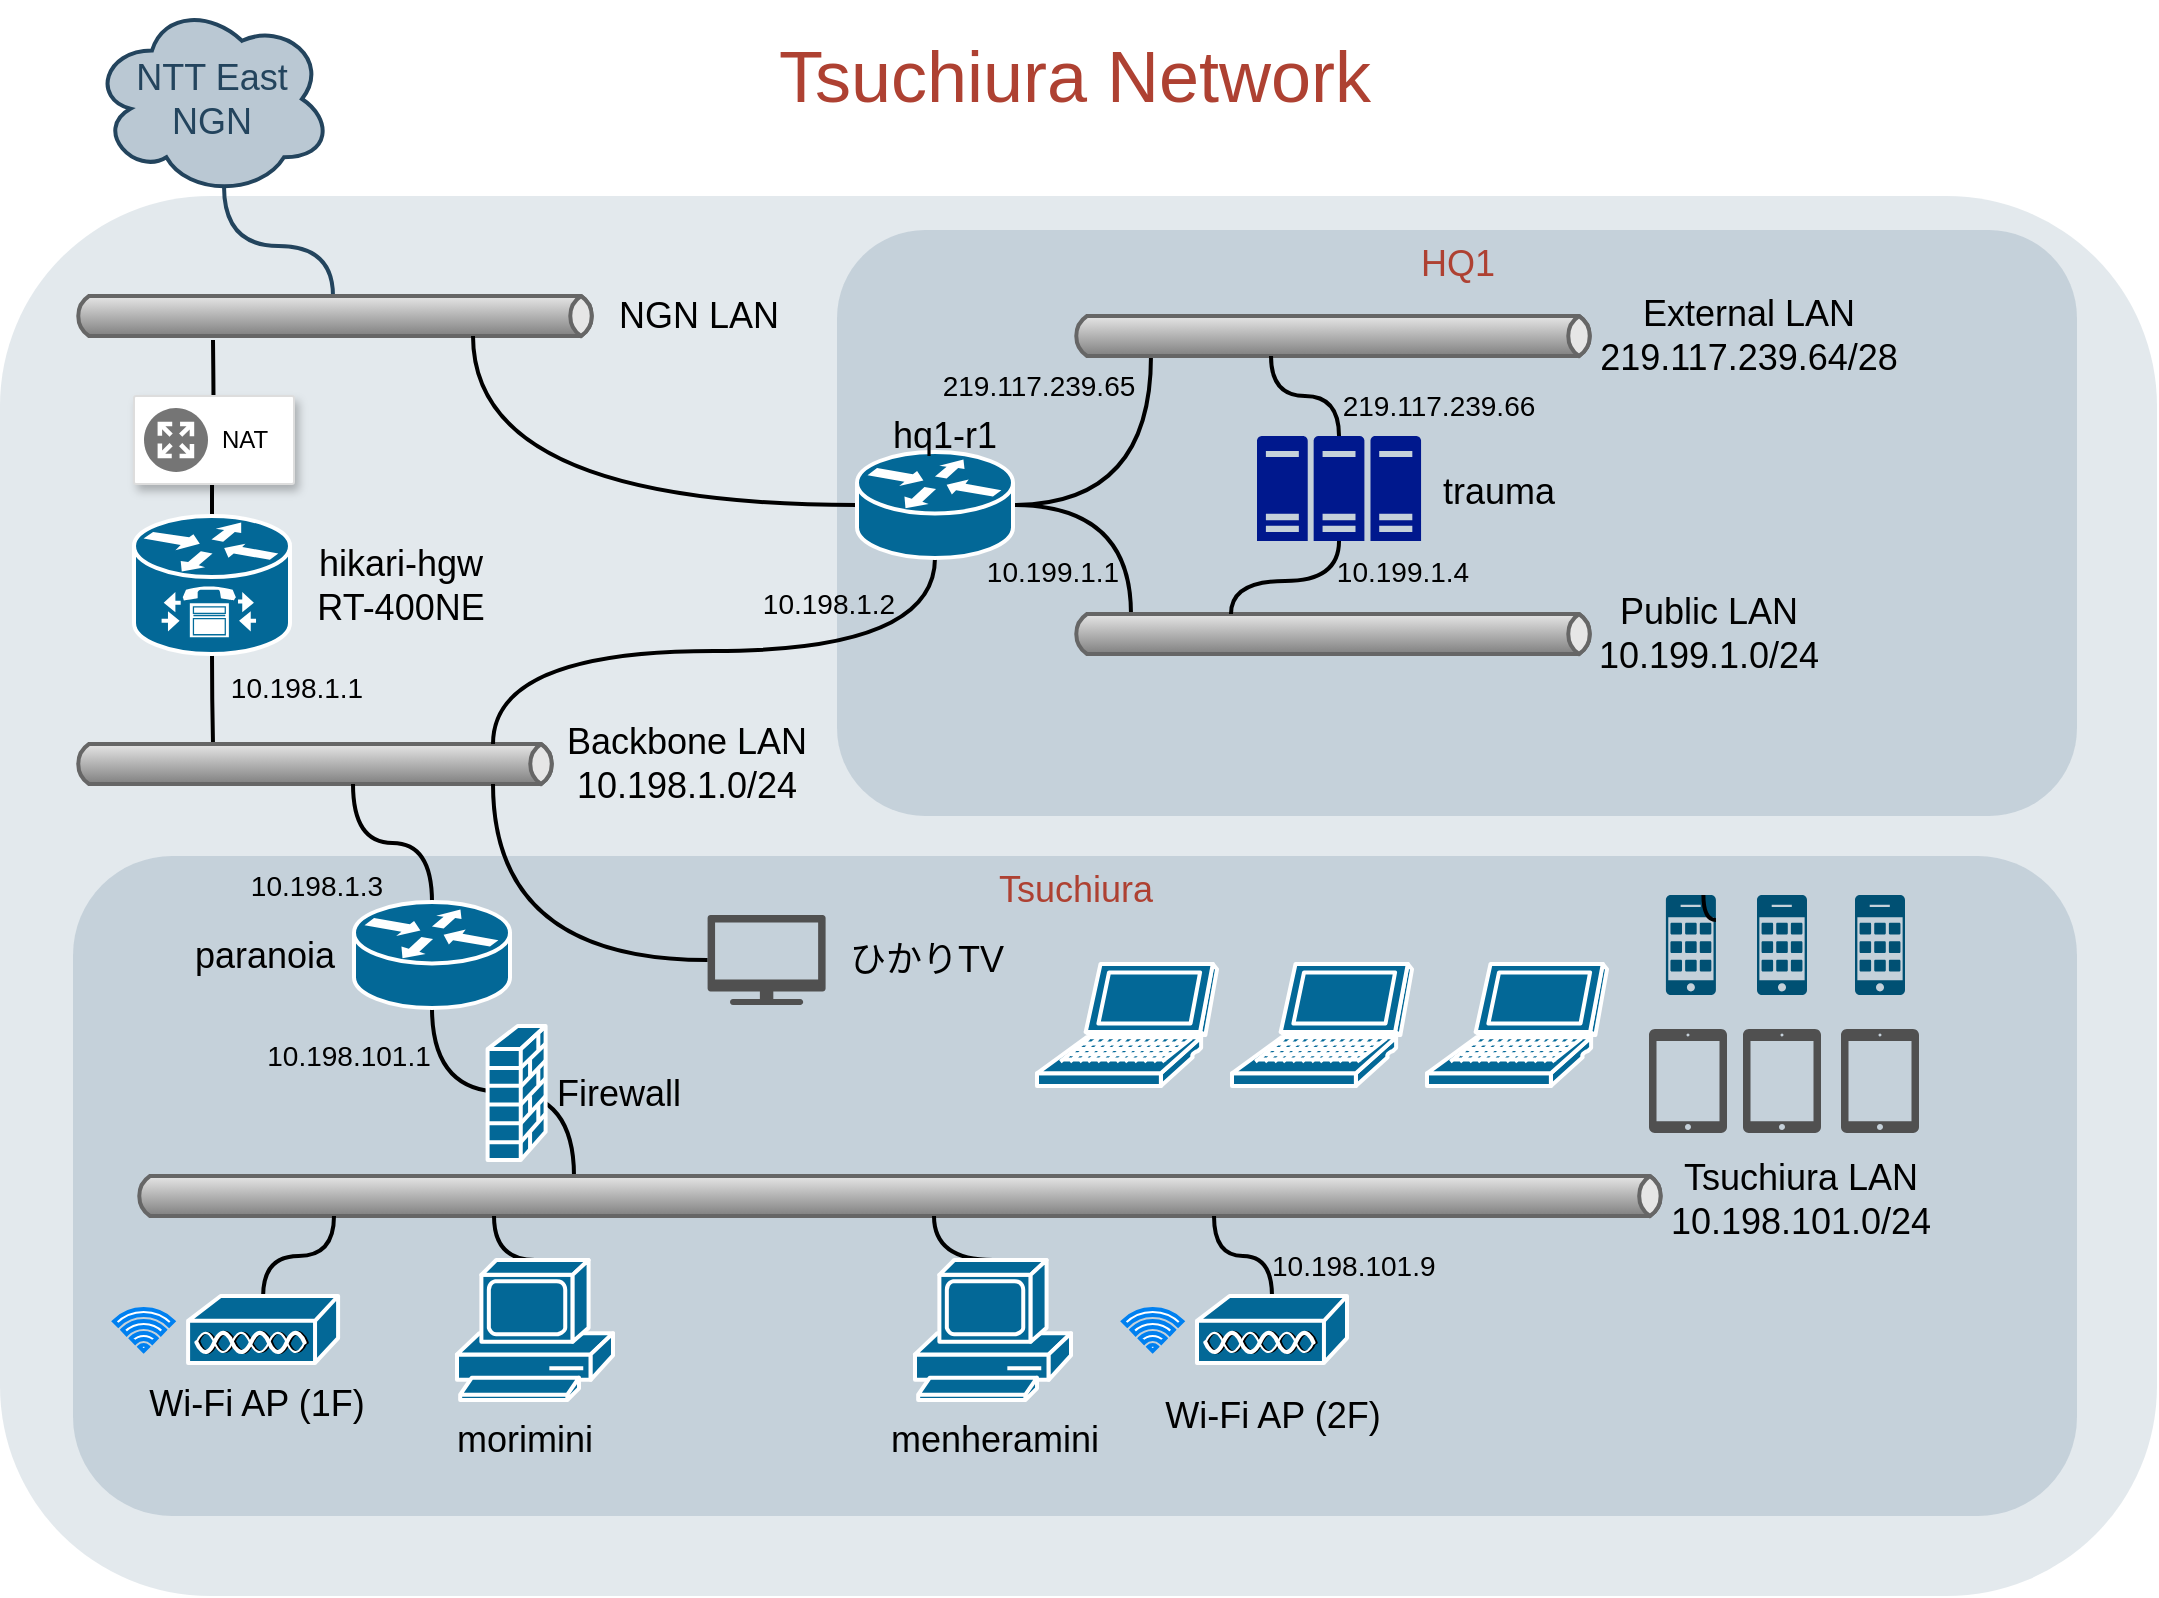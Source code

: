 <mxfile version="20.2.3" type="github">
  <diagram id="a45cf8ec-cd66-6f27-3ac3-be6e809c9e4a" name="Page-1">
    <mxGraphModel dx="1426" dy="779" grid="1" gridSize="10" guides="1" tooltips="1" connect="1" arrows="1" fold="1" page="1" pageScale="1" pageWidth="1169" pageHeight="827" background="none" math="0" shadow="0">
      <root>
        <mxCell id="0" />
        <mxCell id="1" parent="0" />
        <mxCell id="3" value="" style="rounded=1;whiteSpace=wrap;html=1;shadow=0;strokeColor=none;fillColor=#BAC8D3;gradientColor=none;fontSize=18;fontColor=#F08705;opacity=40;fontStyle=0;strokeWidth=3;" parent="1" vertex="1">
          <mxGeometry x="50" y="106" width="1078.5" height="700" as="geometry" />
        </mxCell>
        <mxCell id="4" value="HQ1" style="rounded=1;whiteSpace=wrap;html=1;shadow=0;strokeColor=none;fillColor=#BAC8D3;gradientColor=none;fontSize=18;fontColor=#AE4132;verticalAlign=top;opacity=70;fontStyle=0;strokeWidth=3;" parent="1" vertex="1">
          <mxGeometry x="468.5" y="123" width="620" height="293" as="geometry" />
        </mxCell>
        <mxCell id="5" value="Tsuchiura" style="rounded=1;whiteSpace=wrap;html=1;shadow=0;strokeColor=none;fillColor=#BAC8D3;gradientColor=none;fontSize=18;fontColor=#AE4132;verticalAlign=top;fontStyle=0;opacity=70;strokeWidth=3;" parent="1" vertex="1">
          <mxGeometry x="86.5" y="436" width="1002" height="330" as="geometry" />
        </mxCell>
        <mxCell id="49" value="&lt;div&gt;NTT East&lt;/div&gt;&lt;div&gt;NGN&lt;br&gt;&lt;/div&gt;" style="ellipse;shape=cloud;whiteSpace=wrap;html=1;shadow=0;strokeColor=#23445D;fillColor=#BAC8D3;gradientColor=none;fontSize=18;fontColor=#23445D;fontStyle=0;gradientDirection=north;strokeWidth=2;" parent="1" vertex="1">
          <mxGeometry x="96" y="9" width="120" height="97" as="geometry" />
        </mxCell>
        <mxCell id="115" style="edgeStyle=orthogonalEdgeStyle;html=1;startArrow=none;startFill=0;endArrow=none;endFill=0;fontSize=18;fontColor=#F08705;strokeColor=#23445D;strokeWidth=2;fontStyle=0;exitX=0;exitY=0;exitDx=130;exitDy=0;exitPerimeter=0;curved=1;entryX=0.55;entryY=0.95;entryDx=0;entryDy=0;entryPerimeter=0;" parent="1" source="m5FgOGLgWKNUPv2Rc4Aq-174" target="49" edge="1">
          <mxGeometry relative="1" as="geometry">
            <mxPoint x="158.5" y="196" as="sourcePoint" />
            <mxPoint x="160" y="110" as="targetPoint" />
          </mxGeometry>
        </mxCell>
        <mxCell id="168" value="Tsuchiura Network" style="text;html=1;strokeColor=none;fillColor=none;align=center;verticalAlign=middle;whiteSpace=wrap;overflow=hidden;shadow=0;fontSize=36;fontColor=#AE4132;fontStyle=0" parent="1" vertex="1">
          <mxGeometry x="272" y="22" width="631" height="45" as="geometry" />
        </mxCell>
        <mxCell id="171" style="edgeStyle=orthogonalEdgeStyle;rounded=0;jumpStyle=none;html=1;exitX=0;exitY=0.5;entryX=0;entryY=0.5;shadow=0;labelBackgroundColor=none;startArrow=none;startFill=0;endArrow=classic;endFill=1;endSize=6;jettySize=auto;orthogonalLoop=1;strokeColor=#23445D;strokeWidth=2;fillColor=#F08705;fontFamily=Helvetica;fontSize=14;fontColor=#F08705;align=left;fontStyle=0" parent="1" source="168" target="168" edge="1">
          <mxGeometry relative="1" as="geometry" />
        </mxCell>
        <mxCell id="m5FgOGLgWKNUPv2Rc4Aq-177" style="edgeStyle=orthogonalEdgeStyle;orthogonalLoop=1;jettySize=auto;html=1;entryX=0;entryY=1;entryDx=70;entryDy=0;entryPerimeter=0;fontSize=18;endArrow=none;endFill=0;strokeWidth=2;curved=1;" edge="1" parent="1" source="m5FgOGLgWKNUPv2Rc4Aq-173">
          <mxGeometry relative="1" as="geometry">
            <mxPoint x="156" y="211.5" as="sourcePoint" />
            <mxPoint x="156.5" y="178" as="targetPoint" />
          </mxGeometry>
        </mxCell>
        <mxCell id="m5FgOGLgWKNUPv2Rc4Aq-180" style="edgeStyle=orthogonalEdgeStyle;orthogonalLoop=1;jettySize=auto;html=1;exitX=0.5;exitY=1;exitDx=0;exitDy=0;exitPerimeter=0;entryX=0;entryY=0;entryDx=70;entryDy=0;entryPerimeter=0;fontSize=18;endArrow=none;endFill=0;strokeWidth=2;curved=1;" edge="1" parent="1" source="m5FgOGLgWKNUPv2Rc4Aq-173" target="m5FgOGLgWKNUPv2Rc4Aq-179">
          <mxGeometry relative="1" as="geometry" />
        </mxCell>
        <mxCell id="m5FgOGLgWKNUPv2Rc4Aq-173" value="" style="shape=mxgraph.cisco.routers.ip_telephony_router;sketch=0;html=1;pointerEvents=1;dashed=0;fillColor=#036897;strokeColor=#ffffff;strokeWidth=2;verticalLabelPosition=bottom;verticalAlign=top;align=center;outlineConnect=0;" vertex="1" parent="1">
          <mxGeometry x="117" y="266" width="78" height="69" as="geometry" />
        </mxCell>
        <mxCell id="m5FgOGLgWKNUPv2Rc4Aq-174" value="" style="strokeWidth=2;strokeColor=#666666;dashed=0;align=center;html=1;fontSize=8;shape=mxgraph.eip.messageChannel;shadow=0;fillColor=#FFFFFF;gradientColor=none;fontColor=#F08705;fontStyle=0" vertex="1" parent="1">
          <mxGeometry x="86.5" y="156" width="262" height="20" as="geometry" />
        </mxCell>
        <mxCell id="m5FgOGLgWKNUPv2Rc4Aq-176" value="&lt;font style=&quot;font-size: 18px;&quot;&gt;NGN LAN&lt;/font&gt;" style="text;html=1;resizable=0;autosize=1;align=center;verticalAlign=middle;points=[];fillColor=none;strokeColor=none;rounded=0;" vertex="1" parent="1">
          <mxGeometry x="348.5" y="146" width="100" height="40" as="geometry" />
        </mxCell>
        <mxCell id="m5FgOGLgWKNUPv2Rc4Aq-179" value="" style="strokeWidth=2;strokeColor=#666666;dashed=0;align=center;html=1;fontSize=8;shape=mxgraph.eip.messageChannel;shadow=0;fillColor=#FFFFFF;gradientColor=none;fontColor=#F08705;fontStyle=0" vertex="1" parent="1">
          <mxGeometry x="86.5" y="380" width="242" height="20" as="geometry" />
        </mxCell>
        <mxCell id="m5FgOGLgWKNUPv2Rc4Aq-184" style="edgeStyle=orthogonalEdgeStyle;curved=1;orthogonalLoop=1;jettySize=auto;html=1;exitX=0;exitY=0.5;exitDx=0;exitDy=0;exitPerimeter=0;entryX=0;entryY=1;entryDx=200;entryDy=0;entryPerimeter=0;fontSize=18;endArrow=none;endFill=0;strokeWidth=2;" edge="1" parent="1" source="m5FgOGLgWKNUPv2Rc4Aq-183" target="m5FgOGLgWKNUPv2Rc4Aq-174">
          <mxGeometry relative="1" as="geometry" />
        </mxCell>
        <mxCell id="m5FgOGLgWKNUPv2Rc4Aq-185" style="edgeStyle=orthogonalEdgeStyle;curved=1;orthogonalLoop=1;jettySize=auto;html=1;exitX=0.5;exitY=1;exitDx=0;exitDy=0;exitPerimeter=0;entryX=0;entryY=0;entryDx=210;entryDy=0;entryPerimeter=0;fontSize=18;endArrow=none;endFill=0;strokeWidth=2;" edge="1" parent="1" source="m5FgOGLgWKNUPv2Rc4Aq-183" target="m5FgOGLgWKNUPv2Rc4Aq-179">
          <mxGeometry relative="1" as="geometry" />
        </mxCell>
        <mxCell id="m5FgOGLgWKNUPv2Rc4Aq-208" style="edgeStyle=orthogonalEdgeStyle;curved=1;orthogonalLoop=1;jettySize=auto;html=1;exitX=1;exitY=0.5;exitDx=0;exitDy=0;exitPerimeter=0;entryX=0;entryY=1;entryDx=40;entryDy=0;entryPerimeter=0;fontSize=18;endArrow=none;endFill=0;strokeWidth=2;" edge="1" parent="1" source="m5FgOGLgWKNUPv2Rc4Aq-183" target="m5FgOGLgWKNUPv2Rc4Aq-206">
          <mxGeometry relative="1" as="geometry" />
        </mxCell>
        <mxCell id="m5FgOGLgWKNUPv2Rc4Aq-217" style="edgeStyle=orthogonalEdgeStyle;curved=1;orthogonalLoop=1;jettySize=auto;html=1;exitX=1;exitY=0.5;exitDx=0;exitDy=0;exitPerimeter=0;entryX=0;entryY=0;entryDx=30;entryDy=0;entryPerimeter=0;fontSize=18;endArrow=none;endFill=0;strokeWidth=2;" edge="1" parent="1" source="m5FgOGLgWKNUPv2Rc4Aq-183" target="m5FgOGLgWKNUPv2Rc4Aq-215">
          <mxGeometry relative="1" as="geometry" />
        </mxCell>
        <mxCell id="m5FgOGLgWKNUPv2Rc4Aq-183" value="" style="shape=mxgraph.cisco.routers.router;sketch=0;html=1;pointerEvents=1;dashed=0;fillColor=#036897;strokeColor=#ffffff;strokeWidth=2;verticalLabelPosition=bottom;verticalAlign=top;align=center;outlineConnect=0;fontSize=18;" vertex="1" parent="1">
          <mxGeometry x="478.5" y="234" width="78" height="53" as="geometry" />
        </mxCell>
        <mxCell id="m5FgOGLgWKNUPv2Rc4Aq-187" style="edgeStyle=orthogonalEdgeStyle;curved=1;orthogonalLoop=1;jettySize=auto;html=1;entryX=0;entryY=1;entryDx=140;entryDy=0;entryPerimeter=0;fontSize=18;endArrow=none;endFill=0;strokeWidth=2;" edge="1" parent="1" source="m5FgOGLgWKNUPv2Rc4Aq-186" target="m5FgOGLgWKNUPv2Rc4Aq-179">
          <mxGeometry relative="1" as="geometry" />
        </mxCell>
        <mxCell id="m5FgOGLgWKNUPv2Rc4Aq-189" style="edgeStyle=orthogonalEdgeStyle;curved=1;orthogonalLoop=1;jettySize=auto;html=1;exitX=0.5;exitY=1;exitDx=0;exitDy=0;exitPerimeter=0;entryX=0;entryY=0;entryDx=220;entryDy=0;entryPerimeter=0;fontSize=18;endArrow=none;endFill=0;strokeWidth=2;" edge="1" parent="1" source="m5FgOGLgWKNUPv2Rc4Aq-186" target="m5FgOGLgWKNUPv2Rc4Aq-188">
          <mxGeometry relative="1" as="geometry" />
        </mxCell>
        <mxCell id="m5FgOGLgWKNUPv2Rc4Aq-186" value="" style="shape=mxgraph.cisco.routers.router;sketch=0;html=1;pointerEvents=1;dashed=0;fillColor=#036897;strokeColor=#ffffff;strokeWidth=2;verticalLabelPosition=bottom;verticalAlign=top;align=center;outlineConnect=0;fontSize=18;" vertex="1" parent="1">
          <mxGeometry x="227" y="459" width="78" height="53" as="geometry" />
        </mxCell>
        <mxCell id="m5FgOGLgWKNUPv2Rc4Aq-188" value="" style="strokeWidth=2;strokeColor=#666666;dashed=0;align=center;html=1;fontSize=8;shape=mxgraph.eip.messageChannel;shadow=0;fillColor=#FFFFFF;gradientColor=none;fontColor=#F08705;fontStyle=0" vertex="1" parent="1">
          <mxGeometry x="117" y="596" width="765.95" height="20" as="geometry" />
        </mxCell>
        <mxCell id="m5FgOGLgWKNUPv2Rc4Aq-190" value="&lt;div&gt;&lt;font style=&quot;font-size: 18px;&quot;&gt;Tsuchiura LAN&lt;/font&gt;&lt;/div&gt;&lt;div&gt;&lt;font style=&quot;font-size: 18px;&quot;&gt;10.198.101.0/24&lt;br&gt;&lt;/font&gt;&lt;/div&gt;" style="text;html=1;resizable=0;autosize=1;align=center;verticalAlign=middle;points=[];fillColor=none;strokeColor=none;rounded=0;" vertex="1" parent="1">
          <mxGeometry x="874.5" y="578" width="150" height="60" as="geometry" />
        </mxCell>
        <mxCell id="m5FgOGLgWKNUPv2Rc4Aq-192" value="&lt;div&gt;&lt;font style=&quot;font-size: 18px;&quot;&gt;Backbone LAN&lt;/font&gt;&lt;/div&gt;&lt;div&gt;&lt;font style=&quot;font-size: 18px;&quot;&gt;10.198.1.0/24&lt;br&gt;&lt;/font&gt;&lt;/div&gt;" style="text;html=1;resizable=0;autosize=1;align=center;verticalAlign=middle;points=[];fillColor=none;strokeColor=none;rounded=0;" vertex="1" parent="1">
          <mxGeometry x="322.8" y="360" width="140" height="60" as="geometry" />
        </mxCell>
        <mxCell id="m5FgOGLgWKNUPv2Rc4Aq-199" style="edgeStyle=orthogonalEdgeStyle;curved=1;orthogonalLoop=1;jettySize=auto;html=1;exitX=0.5;exitY=0;exitDx=0;exitDy=0;exitPerimeter=0;entryX=0;entryY=1;entryDx=100;entryDy=0;entryPerimeter=0;fontSize=18;endArrow=none;endFill=0;strokeWidth=2;" edge="1" parent="1" source="m5FgOGLgWKNUPv2Rc4Aq-194" target="m5FgOGLgWKNUPv2Rc4Aq-188">
          <mxGeometry relative="1" as="geometry" />
        </mxCell>
        <mxCell id="m5FgOGLgWKNUPv2Rc4Aq-194" value="" style="shape=mxgraph.cisco.misc.access_point;html=1;pointerEvents=1;dashed=0;fillColor=#036897;strokeColor=#ffffff;strokeWidth=2;verticalLabelPosition=bottom;verticalAlign=top;align=center;outlineConnect=0;fontSize=18;" vertex="1" parent="1">
          <mxGeometry x="144.05" y="656" width="75" height="34" as="geometry" />
        </mxCell>
        <mxCell id="m5FgOGLgWKNUPv2Rc4Aq-197" value="" style="html=1;verticalLabelPosition=bottom;align=center;labelBackgroundColor=#ffffff;verticalAlign=top;strokeWidth=2;strokeColor=#0080F0;shadow=0;dashed=0;shape=mxgraph.ios7.icons.wifi;pointerEvents=1;fontSize=18;" vertex="1" parent="1">
          <mxGeometry x="107" y="662.5" width="29.7" height="21" as="geometry" />
        </mxCell>
        <mxCell id="m5FgOGLgWKNUPv2Rc4Aq-198" value="Wi-Fi AP (1F)" style="text;html=1;resizable=0;autosize=1;align=center;verticalAlign=middle;points=[];fillColor=none;strokeColor=none;rounded=0;fontSize=18;" vertex="1" parent="1">
          <mxGeometry x="112.55" y="690" width="130" height="40" as="geometry" />
        </mxCell>
        <mxCell id="m5FgOGLgWKNUPv2Rc4Aq-232" style="edgeStyle=orthogonalEdgeStyle;curved=1;orthogonalLoop=1;jettySize=auto;html=1;exitX=0.5;exitY=0;exitDx=0;exitDy=0;exitPerimeter=0;entryX=0;entryY=1;entryDx=540;entryDy=0;entryPerimeter=0;fontSize=18;endArrow=none;endFill=0;strokeWidth=2;" edge="1" parent="1" source="m5FgOGLgWKNUPv2Rc4Aq-200" target="m5FgOGLgWKNUPv2Rc4Aq-188">
          <mxGeometry relative="1" as="geometry" />
        </mxCell>
        <mxCell id="m5FgOGLgWKNUPv2Rc4Aq-200" value="" style="shape=mxgraph.cisco.misc.access_point;html=1;pointerEvents=1;dashed=0;fillColor=#036897;strokeColor=#ffffff;strokeWidth=2;verticalLabelPosition=bottom;verticalAlign=top;align=center;outlineConnect=0;fontSize=18;" vertex="1" parent="1">
          <mxGeometry x="648.5" y="656" width="75" height="34" as="geometry" />
        </mxCell>
        <mxCell id="m5FgOGLgWKNUPv2Rc4Aq-202" value="Wi-Fi AP (2F)" style="text;html=1;resizable=0;autosize=1;align=center;verticalAlign=middle;points=[];fillColor=none;strokeColor=none;rounded=0;fontSize=18;" vertex="1" parent="1">
          <mxGeometry x="621" y="696" width="130" height="40" as="geometry" />
        </mxCell>
        <mxCell id="m5FgOGLgWKNUPv2Rc4Aq-203" value="" style="html=1;verticalLabelPosition=bottom;align=center;labelBackgroundColor=#ffffff;verticalAlign=top;strokeWidth=2;strokeColor=#0080F0;shadow=0;dashed=0;shape=mxgraph.ios7.icons.wifi;pointerEvents=1;fontSize=18;" vertex="1" parent="1">
          <mxGeometry x="611.5" y="662.5" width="29.7" height="21" as="geometry" />
        </mxCell>
        <mxCell id="m5FgOGLgWKNUPv2Rc4Aq-204" value="&lt;font style=&quot;font-size: 18px;&quot;&gt;paranoia&lt;/font&gt;" style="text;html=1;resizable=0;autosize=1;align=center;verticalAlign=middle;points=[];fillColor=none;strokeColor=none;rounded=0;" vertex="1" parent="1">
          <mxGeometry x="137" y="465.5" width="90" height="40" as="geometry" />
        </mxCell>
        <mxCell id="m5FgOGLgWKNUPv2Rc4Aq-205" value="hq1-r1" style="text;html=1;resizable=0;autosize=1;align=center;verticalAlign=middle;points=[];fillColor=none;strokeColor=none;rounded=0;fontSize=18;" vertex="1" parent="1">
          <mxGeometry x="481.5" y="206" width="80" height="40" as="geometry" />
        </mxCell>
        <mxCell id="m5FgOGLgWKNUPv2Rc4Aq-206" value="" style="strokeWidth=2;strokeColor=#666666;dashed=0;align=center;html=1;fontSize=8;shape=mxgraph.eip.messageChannel;shadow=0;fillColor=#FFFFFF;gradientColor=none;fontColor=#F08705;fontStyle=0" vertex="1" parent="1">
          <mxGeometry x="585.5" y="166" width="262" height="20" as="geometry" />
        </mxCell>
        <mxCell id="m5FgOGLgWKNUPv2Rc4Aq-207" value="&lt;div&gt;External LAN&lt;/div&gt;&lt;div&gt;219.117.239.64/28&lt;br&gt;&lt;/div&gt;" style="text;html=1;resizable=0;autosize=1;align=center;verticalAlign=middle;points=[];fillColor=none;strokeColor=none;rounded=0;fontSize=18;" vertex="1" parent="1">
          <mxGeometry x="838.5" y="146" width="170" height="60" as="geometry" />
        </mxCell>
        <mxCell id="m5FgOGLgWKNUPv2Rc4Aq-209" value="&lt;div&gt;hikari-hgw&lt;/div&gt;&lt;div&gt;RT-400NE&lt;br&gt;&lt;/div&gt;" style="text;html=1;resizable=0;autosize=1;align=center;verticalAlign=middle;points=[];fillColor=none;strokeColor=none;rounded=0;fontSize=18;" vertex="1" parent="1">
          <mxGeometry x="195" y="270.5" width="110" height="60" as="geometry" />
        </mxCell>
        <mxCell id="m5FgOGLgWKNUPv2Rc4Aq-210" value="" style="shape=mxgraph.cisco.security.firewall;sketch=0;html=1;pointerEvents=1;dashed=0;fillColor=#036897;strokeColor=#ffffff;strokeWidth=2;verticalLabelPosition=bottom;verticalAlign=top;align=center;outlineConnect=0;fontSize=18;" vertex="1" parent="1">
          <mxGeometry x="293.8" y="521" width="29" height="67" as="geometry" />
        </mxCell>
        <mxCell id="m5FgOGLgWKNUPv2Rc4Aq-211" value="" style="strokeColor=#dddddd;shadow=1;strokeWidth=1;rounded=1;absoluteArcSize=1;arcSize=2;fontSize=18;" vertex="1" parent="1">
          <mxGeometry x="117" y="206" width="80" height="44" as="geometry" />
        </mxCell>
        <mxCell id="m5FgOGLgWKNUPv2Rc4Aq-212" value="NAT" style="sketch=0;dashed=0;connectable=0;html=1;fillColor=#757575;strokeColor=none;shape=mxgraph.gcp2.nat;part=1;labelPosition=right;verticalLabelPosition=middle;align=left;verticalAlign=middle;spacingLeft=5;fontSize=12;" vertex="1" parent="m5FgOGLgWKNUPv2Rc4Aq-211">
          <mxGeometry y="0.5" width="32" height="32" relative="1" as="geometry">
            <mxPoint x="5" y="-16" as="offset" />
          </mxGeometry>
        </mxCell>
        <mxCell id="m5FgOGLgWKNUPv2Rc4Aq-214" value="&lt;font style=&quot;font-size: 14px;&quot;&gt;10.198.1.1&lt;/font&gt;" style="text;html=1;resizable=0;autosize=1;align=center;verticalAlign=middle;points=[];fillColor=none;strokeColor=none;rounded=0;fontSize=18;" vertex="1" parent="1">
          <mxGeometry x="152.5" y="330.5" width="90" height="40" as="geometry" />
        </mxCell>
        <mxCell id="m5FgOGLgWKNUPv2Rc4Aq-215" value="" style="strokeWidth=2;strokeColor=#666666;dashed=0;align=center;html=1;fontSize=8;shape=mxgraph.eip.messageChannel;shadow=0;fillColor=#FFFFFF;gradientColor=none;fontColor=#F08705;fontStyle=0" vertex="1" parent="1">
          <mxGeometry x="585.5" y="315" width="262" height="20" as="geometry" />
        </mxCell>
        <mxCell id="m5FgOGLgWKNUPv2Rc4Aq-216" value="&lt;div&gt;Public LAN&lt;/div&gt;&lt;div&gt;10.199.1.0/24&lt;br&gt;&lt;/div&gt;" style="text;html=1;resizable=0;autosize=1;align=center;verticalAlign=middle;points=[];fillColor=none;strokeColor=none;rounded=0;fontSize=18;" vertex="1" parent="1">
          <mxGeometry x="838.5" y="295" width="130" height="60" as="geometry" />
        </mxCell>
        <mxCell id="m5FgOGLgWKNUPv2Rc4Aq-219" style="edgeStyle=orthogonalEdgeStyle;curved=1;orthogonalLoop=1;jettySize=auto;html=1;exitX=0.5;exitY=0;exitDx=0;exitDy=0;exitPerimeter=0;entryX=0;entryY=1;entryDx=100;entryDy=0;entryPerimeter=0;fontSize=18;endArrow=none;endFill=0;strokeWidth=2;" edge="1" parent="1" source="m5FgOGLgWKNUPv2Rc4Aq-218" target="m5FgOGLgWKNUPv2Rc4Aq-206">
          <mxGeometry relative="1" as="geometry" />
        </mxCell>
        <mxCell id="m5FgOGLgWKNUPv2Rc4Aq-220" style="edgeStyle=orthogonalEdgeStyle;curved=1;orthogonalLoop=1;jettySize=auto;html=1;exitX=0.5;exitY=1;exitDx=0;exitDy=0;exitPerimeter=0;entryX=0;entryY=0;entryDx=80;entryDy=0;entryPerimeter=0;fontSize=18;endArrow=none;endFill=0;strokeWidth=2;" edge="1" parent="1" source="m5FgOGLgWKNUPv2Rc4Aq-218" target="m5FgOGLgWKNUPv2Rc4Aq-215">
          <mxGeometry relative="1" as="geometry" />
        </mxCell>
        <mxCell id="m5FgOGLgWKNUPv2Rc4Aq-218" value="" style="sketch=0;aspect=fixed;pointerEvents=1;shadow=0;dashed=0;html=1;strokeColor=none;labelPosition=center;verticalLabelPosition=bottom;verticalAlign=top;align=center;fillColor=#00188D;shape=mxgraph.mscae.enterprise.server_farm;fontSize=18;" vertex="1" parent="1">
          <mxGeometry x="678.5" y="226" width="82.03" height="52.5" as="geometry" />
        </mxCell>
        <mxCell id="m5FgOGLgWKNUPv2Rc4Aq-221" value="trauma" style="text;html=1;resizable=0;autosize=1;align=center;verticalAlign=middle;points=[];fillColor=none;strokeColor=none;rounded=0;fontSize=18;" vertex="1" parent="1">
          <mxGeometry x="758.5" y="234" width="80" height="40" as="geometry" />
        </mxCell>
        <mxCell id="m5FgOGLgWKNUPv2Rc4Aq-233" style="edgeStyle=orthogonalEdgeStyle;curved=1;orthogonalLoop=1;jettySize=auto;html=1;exitX=0.5;exitY=0;exitDx=0;exitDy=0;exitPerimeter=0;entryX=0;entryY=1;entryDx=180;entryDy=0;entryPerimeter=0;fontSize=18;endArrow=none;endFill=0;strokeWidth=2;" edge="1" parent="1" source="m5FgOGLgWKNUPv2Rc4Aq-222" target="m5FgOGLgWKNUPv2Rc4Aq-188">
          <mxGeometry relative="1" as="geometry" />
        </mxCell>
        <mxCell id="m5FgOGLgWKNUPv2Rc4Aq-222" value="" style="shape=mxgraph.cisco.computers_and_peripherals.pc;sketch=0;html=1;pointerEvents=1;dashed=0;fillColor=#036897;strokeColor=#ffffff;strokeWidth=2;verticalLabelPosition=bottom;verticalAlign=top;align=center;outlineConnect=0;fontSize=18;" vertex="1" parent="1">
          <mxGeometry x="278.5" y="638" width="78" height="70" as="geometry" />
        </mxCell>
        <mxCell id="m5FgOGLgWKNUPv2Rc4Aq-231" style="edgeStyle=orthogonalEdgeStyle;curved=1;orthogonalLoop=1;jettySize=auto;html=1;exitX=0.5;exitY=0;exitDx=0;exitDy=0;exitPerimeter=0;entryX=0;entryY=1;entryDx=400;entryDy=0;entryPerimeter=0;fontSize=18;endArrow=none;endFill=0;strokeWidth=2;" edge="1" parent="1" source="m5FgOGLgWKNUPv2Rc4Aq-224" target="m5FgOGLgWKNUPv2Rc4Aq-188">
          <mxGeometry relative="1" as="geometry" />
        </mxCell>
        <mxCell id="m5FgOGLgWKNUPv2Rc4Aq-224" value="" style="shape=mxgraph.cisco.computers_and_peripherals.pc;sketch=0;html=1;pointerEvents=1;dashed=0;fillColor=#036897;strokeColor=#ffffff;strokeWidth=2;verticalLabelPosition=bottom;verticalAlign=top;align=center;outlineConnect=0;fontSize=18;" vertex="1" parent="1">
          <mxGeometry x="507.5" y="638" width="78" height="70" as="geometry" />
        </mxCell>
        <mxCell id="m5FgOGLgWKNUPv2Rc4Aq-225" value="morimini" style="text;html=1;resizable=0;autosize=1;align=center;verticalAlign=middle;points=[];fillColor=none;strokeColor=none;rounded=0;fontSize=18;" vertex="1" parent="1">
          <mxGeometry x="266.5" y="708" width="90" height="40" as="geometry" />
        </mxCell>
        <mxCell id="m5FgOGLgWKNUPv2Rc4Aq-226" value="menheramini" style="text;html=1;resizable=0;autosize=1;align=center;verticalAlign=middle;points=[];fillColor=none;strokeColor=none;rounded=0;fontSize=18;" vertex="1" parent="1">
          <mxGeometry x="481.5" y="708" width="130" height="40" as="geometry" />
        </mxCell>
        <mxCell id="m5FgOGLgWKNUPv2Rc4Aq-229" style="edgeStyle=orthogonalEdgeStyle;curved=1;orthogonalLoop=1;jettySize=auto;html=1;entryX=0;entryY=1;entryDx=210;entryDy=0;entryPerimeter=0;fontSize=18;endArrow=none;endFill=0;strokeWidth=2;" edge="1" parent="1" source="m5FgOGLgWKNUPv2Rc4Aq-227" target="m5FgOGLgWKNUPv2Rc4Aq-179">
          <mxGeometry relative="1" as="geometry" />
        </mxCell>
        <mxCell id="m5FgOGLgWKNUPv2Rc4Aq-227" value="" style="sketch=0;pointerEvents=1;shadow=0;dashed=0;html=1;strokeColor=none;fillColor=#505050;labelPosition=center;verticalLabelPosition=bottom;verticalAlign=top;outlineConnect=0;align=center;shape=mxgraph.office.devices.tv;fontSize=18;" vertex="1" parent="1">
          <mxGeometry x="403.8" y="465.5" width="59" height="45" as="geometry" />
        </mxCell>
        <mxCell id="m5FgOGLgWKNUPv2Rc4Aq-230" value="ひかりTV" style="text;html=1;resizable=0;autosize=1;align=center;verticalAlign=middle;points=[];fillColor=none;strokeColor=none;rounded=0;fontSize=18;" vertex="1" parent="1">
          <mxGeometry x="462.8" y="468" width="100" height="40" as="geometry" />
        </mxCell>
        <mxCell id="m5FgOGLgWKNUPv2Rc4Aq-234" value="" style="shape=mxgraph.cisco.computers_and_peripherals.laptop;html=1;pointerEvents=1;dashed=0;fillColor=#036897;strokeColor=#ffffff;strokeWidth=2;verticalLabelPosition=bottom;verticalAlign=top;align=center;outlineConnect=0;fontSize=18;" vertex="1" parent="1">
          <mxGeometry x="568.5" y="490" width="90" height="61" as="geometry" />
        </mxCell>
        <mxCell id="m5FgOGLgWKNUPv2Rc4Aq-235" value="" style="shape=mxgraph.cisco.computers_and_peripherals.laptop;html=1;pointerEvents=1;dashed=0;fillColor=#036897;strokeColor=#ffffff;strokeWidth=2;verticalLabelPosition=bottom;verticalAlign=top;align=center;outlineConnect=0;fontSize=18;" vertex="1" parent="1">
          <mxGeometry x="666" y="490" width="90" height="61" as="geometry" />
        </mxCell>
        <mxCell id="m5FgOGLgWKNUPv2Rc4Aq-236" value="" style="shape=mxgraph.cisco.computers_and_peripherals.laptop;html=1;pointerEvents=1;dashed=0;fillColor=#036897;strokeColor=#ffffff;strokeWidth=2;verticalLabelPosition=bottom;verticalAlign=top;align=center;outlineConnect=0;fontSize=18;" vertex="1" parent="1">
          <mxGeometry x="763.5" y="490" width="90" height="61" as="geometry" />
        </mxCell>
        <mxCell id="m5FgOGLgWKNUPv2Rc4Aq-237" value="" style="sketch=0;points=[[0.015,0.015,0],[0.985,0.015,0],[0.985,0.985,0],[0.015,0.985,0],[0.25,0,0],[0.5,0,0],[0.75,0,0],[1,0.25,0],[1,0.5,0],[1,0.75,0],[0.75,1,0],[0.5,1,0],[0.25,1,0],[0,0.75,0],[0,0.5,0],[0,0.25,0]];verticalLabelPosition=bottom;html=1;verticalAlign=top;aspect=fixed;align=center;pointerEvents=1;shape=mxgraph.cisco19.cell_phone;fillColor=#005073;strokeColor=none;fontSize=18;" vertex="1" parent="1">
          <mxGeometry x="882.95" y="455.5" width="25" height="50" as="geometry" />
        </mxCell>
        <mxCell id="m5FgOGLgWKNUPv2Rc4Aq-238" style="edgeStyle=orthogonalEdgeStyle;curved=1;orthogonalLoop=1;jettySize=auto;html=1;exitX=1;exitY=0.25;exitDx=0;exitDy=0;exitPerimeter=0;entryX=0.75;entryY=0;entryDx=0;entryDy=0;entryPerimeter=0;fontSize=18;endArrow=none;endFill=0;strokeWidth=2;" edge="1" parent="1" source="m5FgOGLgWKNUPv2Rc4Aq-237" target="m5FgOGLgWKNUPv2Rc4Aq-237">
          <mxGeometry relative="1" as="geometry" />
        </mxCell>
        <mxCell id="m5FgOGLgWKNUPv2Rc4Aq-239" value="" style="sketch=0;points=[[0.015,0.015,0],[0.985,0.015,0],[0.985,0.985,0],[0.015,0.985,0],[0.25,0,0],[0.5,0,0],[0.75,0,0],[1,0.25,0],[1,0.5,0],[1,0.75,0],[0.75,1,0],[0.5,1,0],[0.25,1,0],[0,0.75,0],[0,0.5,0],[0,0.25,0]];verticalLabelPosition=bottom;html=1;verticalAlign=top;aspect=fixed;align=center;pointerEvents=1;shape=mxgraph.cisco19.cell_phone;fillColor=#005073;strokeColor=none;fontSize=18;" vertex="1" parent="1">
          <mxGeometry x="928.5" y="455.5" width="25" height="50" as="geometry" />
        </mxCell>
        <mxCell id="m5FgOGLgWKNUPv2Rc4Aq-240" value="" style="sketch=0;points=[[0.015,0.015,0],[0.985,0.015,0],[0.985,0.985,0],[0.015,0.985,0],[0.25,0,0],[0.5,0,0],[0.75,0,0],[1,0.25,0],[1,0.5,0],[1,0.75,0],[0.75,1,0],[0.5,1,0],[0.25,1,0],[0,0.75,0],[0,0.5,0],[0,0.25,0]];verticalLabelPosition=bottom;html=1;verticalAlign=top;aspect=fixed;align=center;pointerEvents=1;shape=mxgraph.cisco19.cell_phone;fillColor=#005073;strokeColor=none;fontSize=18;" vertex="1" parent="1">
          <mxGeometry x="977.5" y="455.5" width="25" height="50" as="geometry" />
        </mxCell>
        <mxCell id="m5FgOGLgWKNUPv2Rc4Aq-242" value="" style="sketch=0;pointerEvents=1;shadow=0;dashed=0;html=1;strokeColor=none;fillColor=#505050;labelPosition=center;verticalLabelPosition=bottom;verticalAlign=top;outlineConnect=0;align=center;shape=mxgraph.office.devices.tablet_ipad;fontSize=18;" vertex="1" parent="1">
          <mxGeometry x="874.5" y="522.5" width="39" height="52" as="geometry" />
        </mxCell>
        <mxCell id="m5FgOGLgWKNUPv2Rc4Aq-243" value="" style="sketch=0;pointerEvents=1;shadow=0;dashed=0;html=1;strokeColor=none;fillColor=#505050;labelPosition=center;verticalLabelPosition=bottom;verticalAlign=top;outlineConnect=0;align=center;shape=mxgraph.office.devices.tablet_ipad;fontSize=18;" vertex="1" parent="1">
          <mxGeometry x="921.5" y="522.5" width="39" height="52" as="geometry" />
        </mxCell>
        <mxCell id="m5FgOGLgWKNUPv2Rc4Aq-244" value="" style="sketch=0;pointerEvents=1;shadow=0;dashed=0;html=1;strokeColor=none;fillColor=#505050;labelPosition=center;verticalLabelPosition=bottom;verticalAlign=top;outlineConnect=0;align=center;shape=mxgraph.office.devices.tablet_ipad;fontSize=18;" vertex="1" parent="1">
          <mxGeometry x="970.5" y="522.5" width="39" height="52" as="geometry" />
        </mxCell>
        <mxCell id="m5FgOGLgWKNUPv2Rc4Aq-245" value="Firewall" style="text;html=1;resizable=0;autosize=1;align=center;verticalAlign=middle;points=[];fillColor=none;strokeColor=none;rounded=0;fontSize=18;" vertex="1" parent="1">
          <mxGeometry x="313.8" y="534.5" width="90" height="40" as="geometry" />
        </mxCell>
        <UserObject label="10.198.101.9" link="10.198.101.9" id="m5FgOGLgWKNUPv2Rc4Aq-246">
          <mxCell style="text;whiteSpace=wrap;html=1;fontSize=14;" vertex="1" parent="1">
            <mxGeometry x="683.5" y="626" width="90" height="30" as="geometry" />
          </mxCell>
        </UserObject>
        <mxCell id="m5FgOGLgWKNUPv2Rc4Aq-247" value="10.198.1.3" style="text;html=1;resizable=0;autosize=1;align=center;verticalAlign=middle;points=[];fillColor=none;strokeColor=none;rounded=0;fontSize=14;" vertex="1" parent="1">
          <mxGeometry x="162.5" y="436" width="90" height="30" as="geometry" />
        </mxCell>
        <mxCell id="m5FgOGLgWKNUPv2Rc4Aq-248" value="10.198.101.1" style="text;html=1;resizable=0;autosize=1;align=center;verticalAlign=middle;points=[];fillColor=none;strokeColor=none;rounded=0;fontSize=14;" vertex="1" parent="1">
          <mxGeometry x="168.5" y="521" width="110" height="30" as="geometry" />
        </mxCell>
        <mxCell id="m5FgOGLgWKNUPv2Rc4Aq-249" value="10.198.1.2" style="text;html=1;resizable=0;autosize=1;align=center;verticalAlign=middle;points=[];fillColor=none;strokeColor=none;rounded=0;fontSize=14;" vertex="1" parent="1">
          <mxGeometry x="418.5" y="295" width="90" height="30" as="geometry" />
        </mxCell>
        <mxCell id="m5FgOGLgWKNUPv2Rc4Aq-250" value="10.199.1.1" style="text;html=1;resizable=0;autosize=1;align=center;verticalAlign=middle;points=[];fillColor=none;strokeColor=none;rounded=0;fontSize=14;" vertex="1" parent="1">
          <mxGeometry x="531" y="278.5" width="90" height="30" as="geometry" />
        </mxCell>
        <mxCell id="m5FgOGLgWKNUPv2Rc4Aq-251" value="10.199.1.4" style="text;html=1;resizable=0;autosize=1;align=center;verticalAlign=middle;points=[];fillColor=none;strokeColor=none;rounded=0;fontSize=14;" vertex="1" parent="1">
          <mxGeometry x="706" y="278.5" width="90" height="30" as="geometry" />
        </mxCell>
        <mxCell id="m5FgOGLgWKNUPv2Rc4Aq-252" value="219.117.239.65" style="text;html=1;resizable=0;autosize=1;align=center;verticalAlign=middle;points=[];fillColor=none;strokeColor=none;rounded=0;fontSize=14;" vertex="1" parent="1">
          <mxGeometry x="508.5" y="186" width="120" height="30" as="geometry" />
        </mxCell>
        <mxCell id="m5FgOGLgWKNUPv2Rc4Aq-253" value="219.117.239.66" style="text;html=1;resizable=0;autosize=1;align=center;verticalAlign=middle;points=[];fillColor=none;strokeColor=none;rounded=0;fontSize=14;" vertex="1" parent="1">
          <mxGeometry x="708.5" y="196" width="120" height="30" as="geometry" />
        </mxCell>
      </root>
    </mxGraphModel>
  </diagram>
</mxfile>

